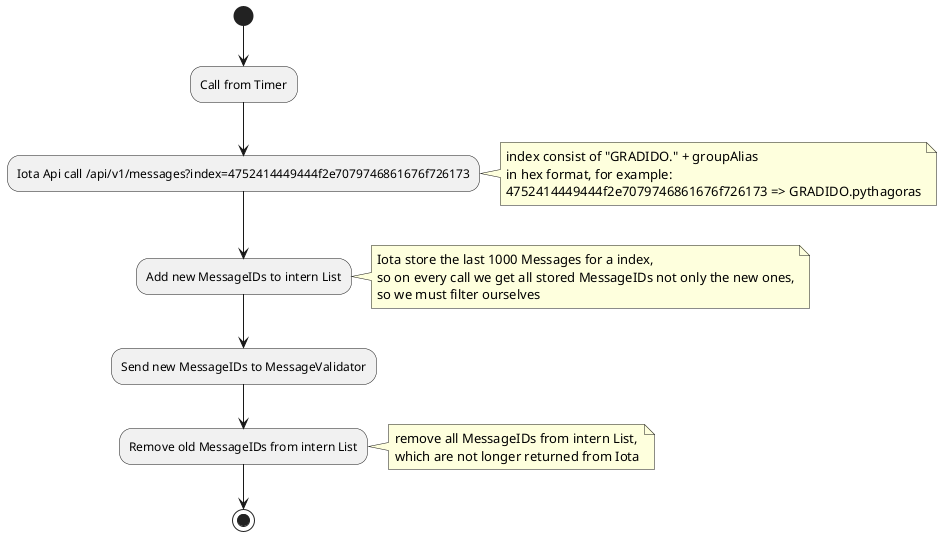 @startuml inline_umlgraph_1.svg
(*) --> "Call from Timer"
--> "Iota Api call /api/v1/messages?index=4752414449444f2e7079746861676f726173"
note right
 index consist of "GRADIDO." + groupAlias
 in hex format, for example:
 4752414449444f2e7079746861676f726173 => GRADIDO.pythagoras
end note
--> "Add new MessageIDs to intern List"
note right
  Iota store the last 1000 Messages for a index,
  so on every call we get all stored MessageIDs not only the new ones,
  so we must filter ourselves
end note
--> "Send new MessageIDs to MessageValidator"
--> "Remove old MessageIDs from intern List"
note right
  remove all MessageIDs from intern List,
  which are not longer returned from Iota
end note
--> (*)
@enduml
@startuml inline_umlgraph_2.svg
(*top) --> ===LOOP_START===
--> "Wait on Pending Messages"
note top
    get new messageIDs
    from MessageListener
end note
--> if "new messageIds" then 
    ->[arrived] "Call Iota API:\nask for milestoneId for message"
    if "milestoneId" then
        -->[not null ]===VALID_MILESTONE===
        --> "Observe Milestone"
        note bottom
            OrderingManager keep track
            of all milestones 
            for which messages are processing
        end note

        ===VALID_MILESTONE=== if "messages for this milestone" then
        ->[where already queued] "put message to:\nConfirmedMessage map"
        --> ===LOOP_START===
        else
            if "milestone is" then
            ->[finished with loading] "start IotaMessageToTransactionTask task for milestone"
            --> ===LOOP_START===
            else
                --->[else] "queue first message for this milestone"
                --> "start MilestoneLoadingTask"
                --> ===LOOP_START===
            endif
        endif
    else 
        ->[null]===LOOP_START===
    endif
else
    ->[not arrived]===LOOP_START===
endif
@enduml

